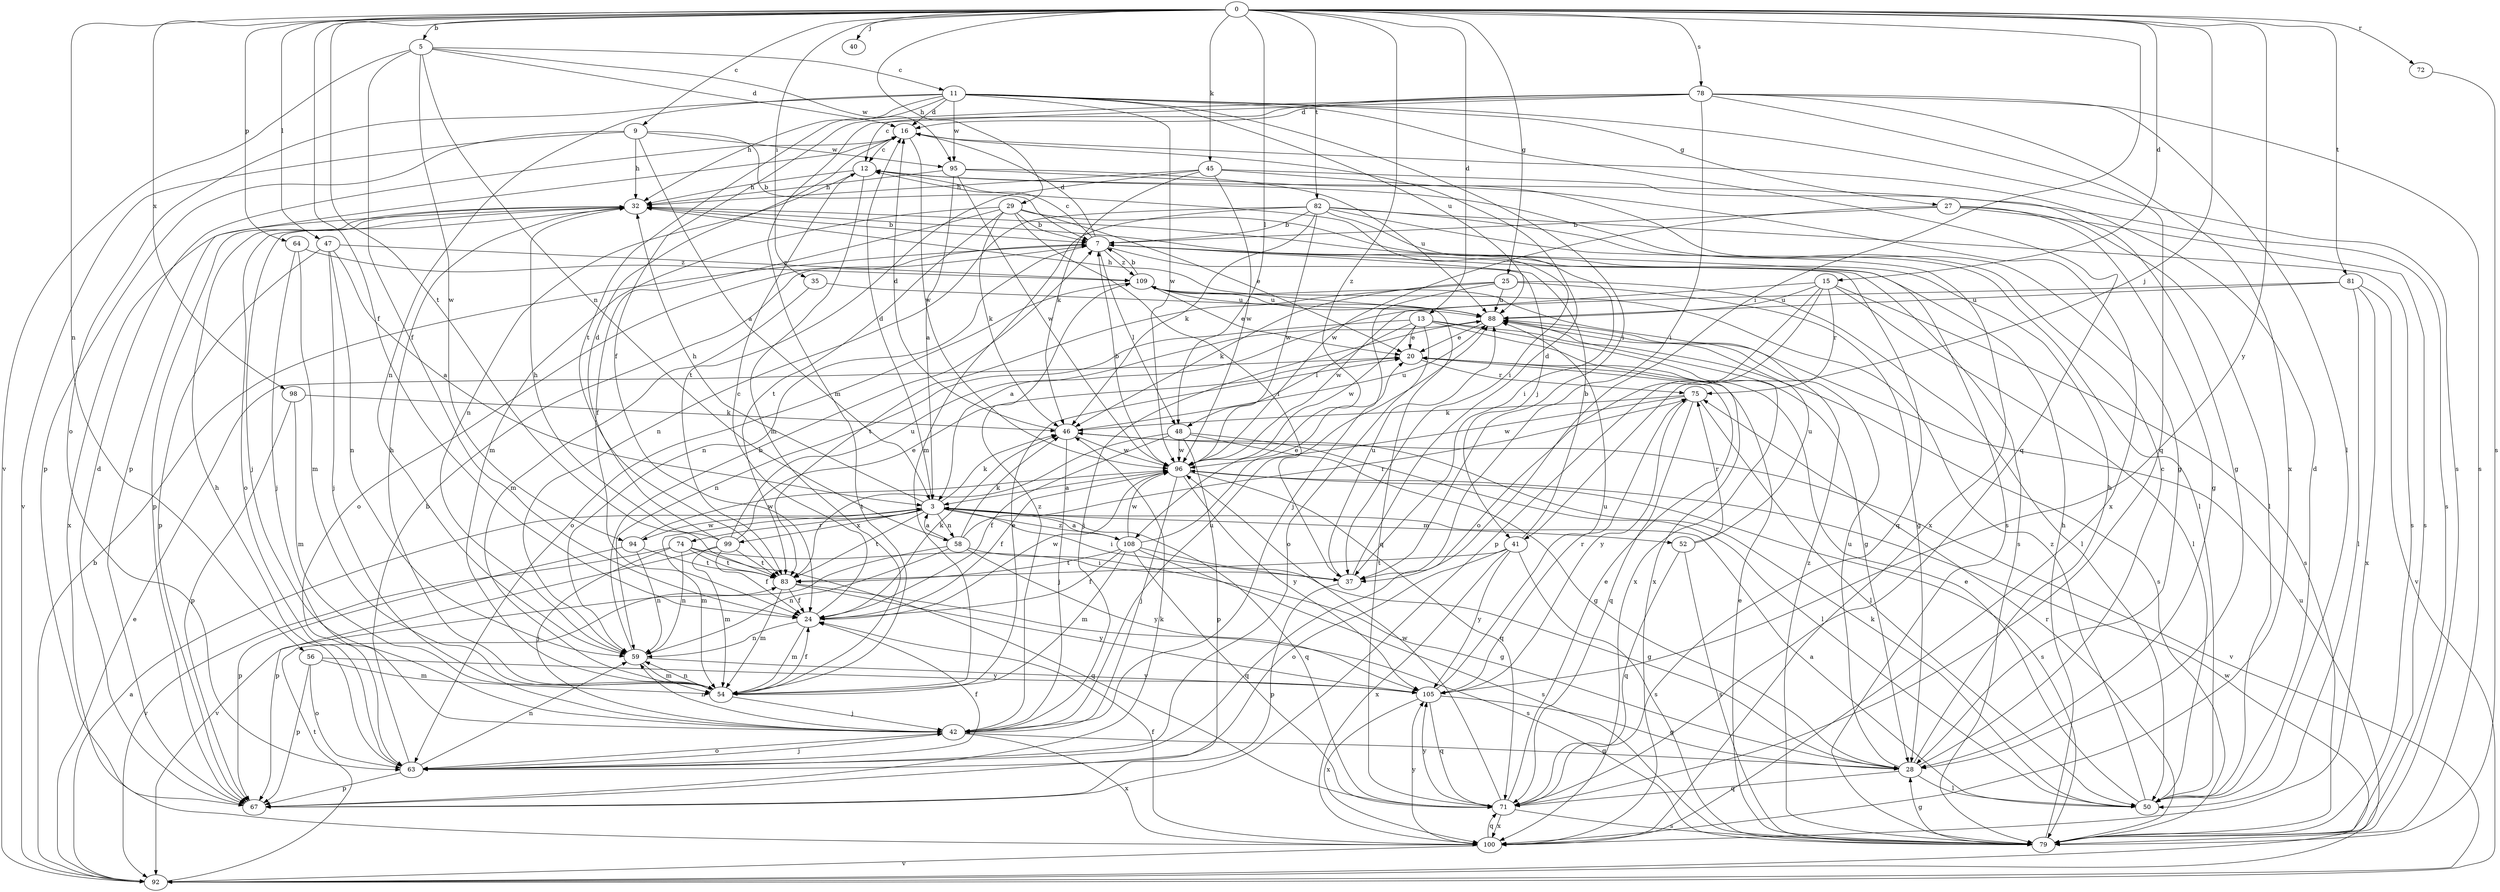strict digraph  {
0;
3;
5;
7;
9;
11;
12;
13;
15;
16;
20;
24;
25;
27;
28;
29;
32;
35;
37;
40;
41;
42;
45;
46;
47;
48;
50;
52;
54;
56;
58;
59;
63;
64;
67;
71;
72;
74;
75;
78;
79;
81;
82;
83;
88;
92;
94;
95;
96;
98;
99;
100;
105;
108;
109;
0 -> 5  [label=b];
0 -> 9  [label=c];
0 -> 13  [label=d];
0 -> 15  [label=d];
0 -> 24  [label=f];
0 -> 25  [label=g];
0 -> 29  [label=h];
0 -> 35  [label=i];
0 -> 37  [label=i];
0 -> 40  [label=j];
0 -> 41  [label=j];
0 -> 45  [label=k];
0 -> 47  [label=l];
0 -> 48  [label=l];
0 -> 56  [label=n];
0 -> 64  [label=p];
0 -> 72  [label=r];
0 -> 78  [label=s];
0 -> 81  [label=t];
0 -> 82  [label=t];
0 -> 83  [label=t];
0 -> 98  [label=x];
0 -> 105  [label=y];
0 -> 108  [label=z];
3 -> 16  [label=d];
3 -> 32  [label=h];
3 -> 37  [label=i];
3 -> 46  [label=k];
3 -> 52  [label=m];
3 -> 54  [label=m];
3 -> 58  [label=n];
3 -> 71  [label=q];
3 -> 74  [label=r];
3 -> 83  [label=t];
3 -> 94  [label=w];
3 -> 99  [label=x];
3 -> 108  [label=z];
5 -> 11  [label=c];
5 -> 16  [label=d];
5 -> 24  [label=f];
5 -> 58  [label=n];
5 -> 92  [label=v];
5 -> 94  [label=w];
5 -> 95  [label=w];
7 -> 12  [label=c];
7 -> 16  [label=d];
7 -> 41  [label=j];
7 -> 48  [label=l];
7 -> 59  [label=n];
7 -> 63  [label=o];
7 -> 71  [label=q];
7 -> 79  [label=s];
7 -> 109  [label=z];
9 -> 3  [label=a];
9 -> 7  [label=b];
9 -> 32  [label=h];
9 -> 67  [label=p];
9 -> 92  [label=v];
9 -> 95  [label=w];
11 -> 16  [label=d];
11 -> 27  [label=g];
11 -> 32  [label=h];
11 -> 37  [label=i];
11 -> 59  [label=n];
11 -> 63  [label=o];
11 -> 71  [label=q];
11 -> 79  [label=s];
11 -> 83  [label=t];
11 -> 88  [label=u];
11 -> 95  [label=w];
11 -> 96  [label=w];
12 -> 32  [label=h];
12 -> 37  [label=i];
12 -> 54  [label=m];
12 -> 59  [label=n];
12 -> 79  [label=s];
13 -> 20  [label=e];
13 -> 28  [label=g];
13 -> 48  [label=l];
13 -> 59  [label=n];
13 -> 63  [label=o];
13 -> 79  [label=s];
13 -> 96  [label=w];
13 -> 100  [label=x];
15 -> 50  [label=l];
15 -> 63  [label=o];
15 -> 67  [label=p];
15 -> 75  [label=r];
15 -> 79  [label=s];
15 -> 88  [label=u];
15 -> 96  [label=w];
16 -> 12  [label=c];
16 -> 67  [label=p];
16 -> 96  [label=w];
20 -> 75  [label=r];
24 -> 12  [label=c];
24 -> 46  [label=k];
24 -> 54  [label=m];
24 -> 59  [label=n];
24 -> 96  [label=w];
25 -> 28  [label=g];
25 -> 42  [label=j];
25 -> 46  [label=k];
25 -> 50  [label=l];
25 -> 83  [label=t];
25 -> 88  [label=u];
27 -> 7  [label=b];
27 -> 28  [label=g];
27 -> 50  [label=l];
27 -> 79  [label=s];
27 -> 96  [label=w];
28 -> 12  [label=c];
28 -> 32  [label=h];
28 -> 50  [label=l];
28 -> 71  [label=q];
28 -> 88  [label=u];
29 -> 7  [label=b];
29 -> 20  [label=e];
29 -> 24  [label=f];
29 -> 37  [label=i];
29 -> 46  [label=k];
29 -> 54  [label=m];
29 -> 79  [label=s];
29 -> 83  [label=t];
32 -> 7  [label=b];
32 -> 42  [label=j];
32 -> 63  [label=o];
32 -> 67  [label=p];
32 -> 100  [label=x];
35 -> 54  [label=m];
35 -> 88  [label=u];
37 -> 16  [label=d];
37 -> 67  [label=p];
37 -> 88  [label=u];
41 -> 7  [label=b];
41 -> 63  [label=o];
41 -> 79  [label=s];
41 -> 83  [label=t];
41 -> 100  [label=x];
41 -> 105  [label=y];
42 -> 28  [label=g];
42 -> 59  [label=n];
42 -> 63  [label=o];
42 -> 88  [label=u];
42 -> 100  [label=x];
42 -> 109  [label=z];
45 -> 28  [label=g];
45 -> 32  [label=h];
45 -> 46  [label=k];
45 -> 83  [label=t];
45 -> 96  [label=w];
45 -> 100  [label=x];
46 -> 16  [label=d];
46 -> 42  [label=j];
46 -> 88  [label=u];
46 -> 92  [label=v];
46 -> 96  [label=w];
47 -> 3  [label=a];
47 -> 42  [label=j];
47 -> 59  [label=n];
47 -> 67  [label=p];
47 -> 109  [label=z];
48 -> 24  [label=f];
48 -> 28  [label=g];
48 -> 50  [label=l];
48 -> 67  [label=p];
48 -> 83  [label=t];
48 -> 96  [label=w];
50 -> 3  [label=a];
50 -> 16  [label=d];
50 -> 20  [label=e];
50 -> 46  [label=k];
50 -> 109  [label=z];
52 -> 71  [label=q];
52 -> 75  [label=r];
52 -> 79  [label=s];
52 -> 88  [label=u];
54 -> 20  [label=e];
54 -> 24  [label=f];
54 -> 32  [label=h];
54 -> 42  [label=j];
54 -> 59  [label=n];
56 -> 54  [label=m];
56 -> 63  [label=o];
56 -> 67  [label=p];
56 -> 105  [label=y];
58 -> 3  [label=a];
58 -> 28  [label=g];
58 -> 46  [label=k];
58 -> 59  [label=n];
58 -> 75  [label=r];
58 -> 92  [label=v];
58 -> 105  [label=y];
59 -> 7  [label=b];
59 -> 54  [label=m];
59 -> 105  [label=y];
63 -> 7  [label=b];
63 -> 24  [label=f];
63 -> 32  [label=h];
63 -> 42  [label=j];
63 -> 59  [label=n];
63 -> 67  [label=p];
64 -> 42  [label=j];
64 -> 54  [label=m];
64 -> 109  [label=z];
67 -> 16  [label=d];
67 -> 46  [label=k];
71 -> 20  [label=e];
71 -> 79  [label=s];
71 -> 96  [label=w];
71 -> 100  [label=x];
71 -> 105  [label=y];
72 -> 79  [label=s];
74 -> 37  [label=i];
74 -> 42  [label=j];
74 -> 59  [label=n];
74 -> 71  [label=q];
74 -> 83  [label=t];
74 -> 92  [label=v];
75 -> 46  [label=k];
75 -> 50  [label=l];
75 -> 71  [label=q];
75 -> 96  [label=w];
75 -> 105  [label=y];
78 -> 12  [label=c];
78 -> 16  [label=d];
78 -> 24  [label=f];
78 -> 37  [label=i];
78 -> 50  [label=l];
78 -> 54  [label=m];
78 -> 71  [label=q];
78 -> 79  [label=s];
78 -> 100  [label=x];
79 -> 20  [label=e];
79 -> 28  [label=g];
79 -> 32  [label=h];
79 -> 75  [label=r];
79 -> 109  [label=z];
81 -> 3  [label=a];
81 -> 50  [label=l];
81 -> 88  [label=u];
81 -> 92  [label=v];
81 -> 100  [label=x];
82 -> 7  [label=b];
82 -> 37  [label=i];
82 -> 46  [label=k];
82 -> 50  [label=l];
82 -> 54  [label=m];
82 -> 59  [label=n];
82 -> 79  [label=s];
82 -> 96  [label=w];
82 -> 100  [label=x];
83 -> 24  [label=f];
83 -> 54  [label=m];
83 -> 79  [label=s];
83 -> 105  [label=y];
88 -> 20  [label=e];
88 -> 32  [label=h];
88 -> 42  [label=j];
88 -> 100  [label=x];
92 -> 3  [label=a];
92 -> 7  [label=b];
92 -> 20  [label=e];
92 -> 83  [label=t];
92 -> 88  [label=u];
92 -> 96  [label=w];
94 -> 59  [label=n];
94 -> 67  [label=p];
94 -> 83  [label=t];
94 -> 96  [label=w];
95 -> 3  [label=a];
95 -> 28  [label=g];
95 -> 32  [label=h];
95 -> 88  [label=u];
95 -> 96  [label=w];
96 -> 3  [label=a];
96 -> 7  [label=b];
96 -> 24  [label=f];
96 -> 42  [label=j];
96 -> 71  [label=q];
96 -> 79  [label=s];
96 -> 105  [label=y];
98 -> 46  [label=k];
98 -> 54  [label=m];
98 -> 67  [label=p];
99 -> 16  [label=d];
99 -> 20  [label=e];
99 -> 24  [label=f];
99 -> 32  [label=h];
99 -> 54  [label=m];
99 -> 67  [label=p];
99 -> 83  [label=t];
99 -> 88  [label=u];
100 -> 24  [label=f];
100 -> 71  [label=q];
100 -> 92  [label=v];
100 -> 105  [label=y];
105 -> 28  [label=g];
105 -> 71  [label=q];
105 -> 75  [label=r];
105 -> 88  [label=u];
105 -> 100  [label=x];
108 -> 3  [label=a];
108 -> 20  [label=e];
108 -> 24  [label=f];
108 -> 28  [label=g];
108 -> 54  [label=m];
108 -> 71  [label=q];
108 -> 79  [label=s];
108 -> 83  [label=t];
108 -> 96  [label=w];
109 -> 7  [label=b];
109 -> 20  [label=e];
109 -> 63  [label=o];
109 -> 71  [label=q];
109 -> 88  [label=u];
}
